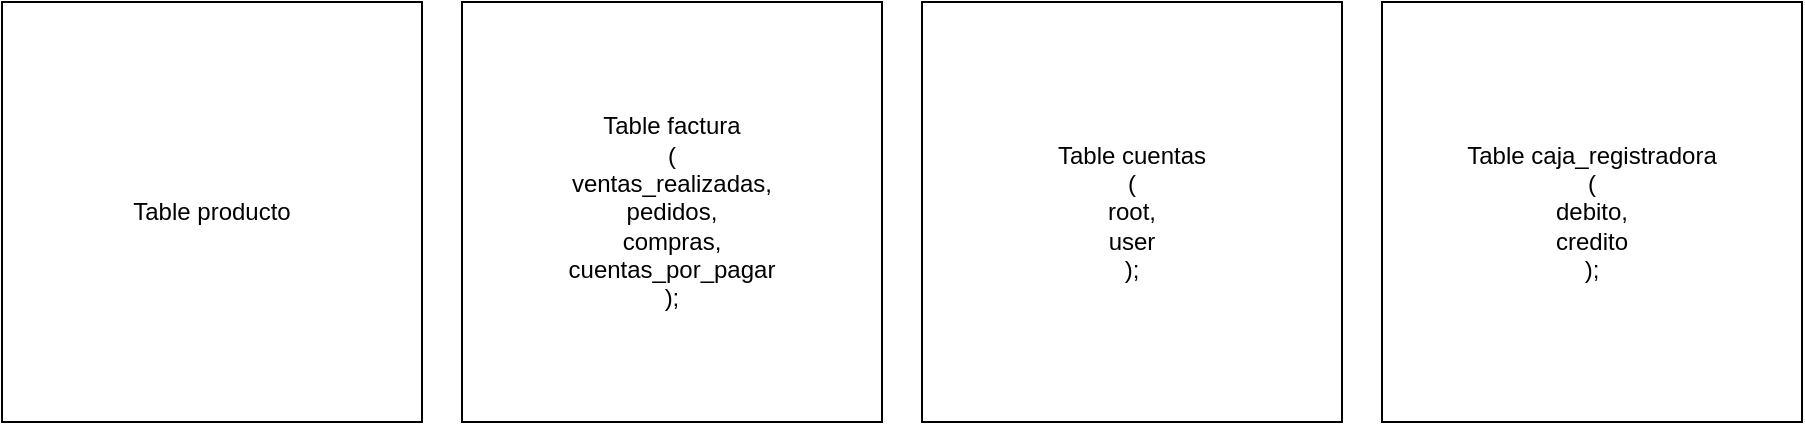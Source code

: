 <mxfile version="14.5.1" type="github"><diagram id="t5Q0JHvEffdf6dLGgj-_" name="Page-1"><mxGraphModel dx="1314" dy="1554" grid="1" gridSize="10" guides="1" tooltips="1" connect="1" arrows="1" fold="1" page="1" pageScale="1" pageWidth="850" pageHeight="1100" math="0" shadow="0"><root><mxCell id="0"/><mxCell id="1" parent="0"/><mxCell id="4V8hMPjw6IrJksRmwSE3-1" value="Table producto" style="whiteSpace=wrap;html=1;aspect=fixed;" vertex="1" parent="1"><mxGeometry x="30" y="-410" width="210" height="210" as="geometry"/></mxCell><mxCell id="4V8hMPjw6IrJksRmwSE3-2" value="&lt;div&gt;Table factura&lt;/div&gt;&lt;div&gt;(&lt;/div&gt;&lt;div&gt;ventas_realizadas,&lt;/div&gt;&lt;div&gt;pedidos,&lt;/div&gt;&lt;div&gt;compras,&lt;/div&gt;&lt;div&gt;cuentas_por_pagar&lt;br&gt;&lt;/div&gt;&lt;div&gt;);&lt;br&gt;&lt;/div&gt;" style="whiteSpace=wrap;html=1;aspect=fixed;" vertex="1" parent="1"><mxGeometry x="260" y="-410" width="210" height="210" as="geometry"/></mxCell><mxCell id="4V8hMPjw6IrJksRmwSE3-4" value="&lt;div&gt;Table cuentas&lt;/div&gt;&lt;div&gt;(&lt;/div&gt;&lt;div&gt;root,&lt;/div&gt;&lt;div&gt;user&lt;br&gt;&lt;/div&gt;&lt;div&gt;);&lt;br&gt;&lt;/div&gt;" style="whiteSpace=wrap;html=1;aspect=fixed;" vertex="1" parent="1"><mxGeometry x="490" y="-410" width="210" height="210" as="geometry"/></mxCell><mxCell id="4V8hMPjw6IrJksRmwSE3-5" value="&lt;div&gt;Table caja_registradora&lt;/div&gt;&lt;div&gt;(&lt;/div&gt;&lt;div&gt;debito,&lt;/div&gt;&lt;div&gt;credito&lt;/div&gt;&lt;div&gt;);&lt;br&gt;&lt;/div&gt;" style="whiteSpace=wrap;html=1;aspect=fixed;" vertex="1" parent="1"><mxGeometry x="720" y="-410" width="210" height="210" as="geometry"/></mxCell></root></mxGraphModel></diagram></mxfile>